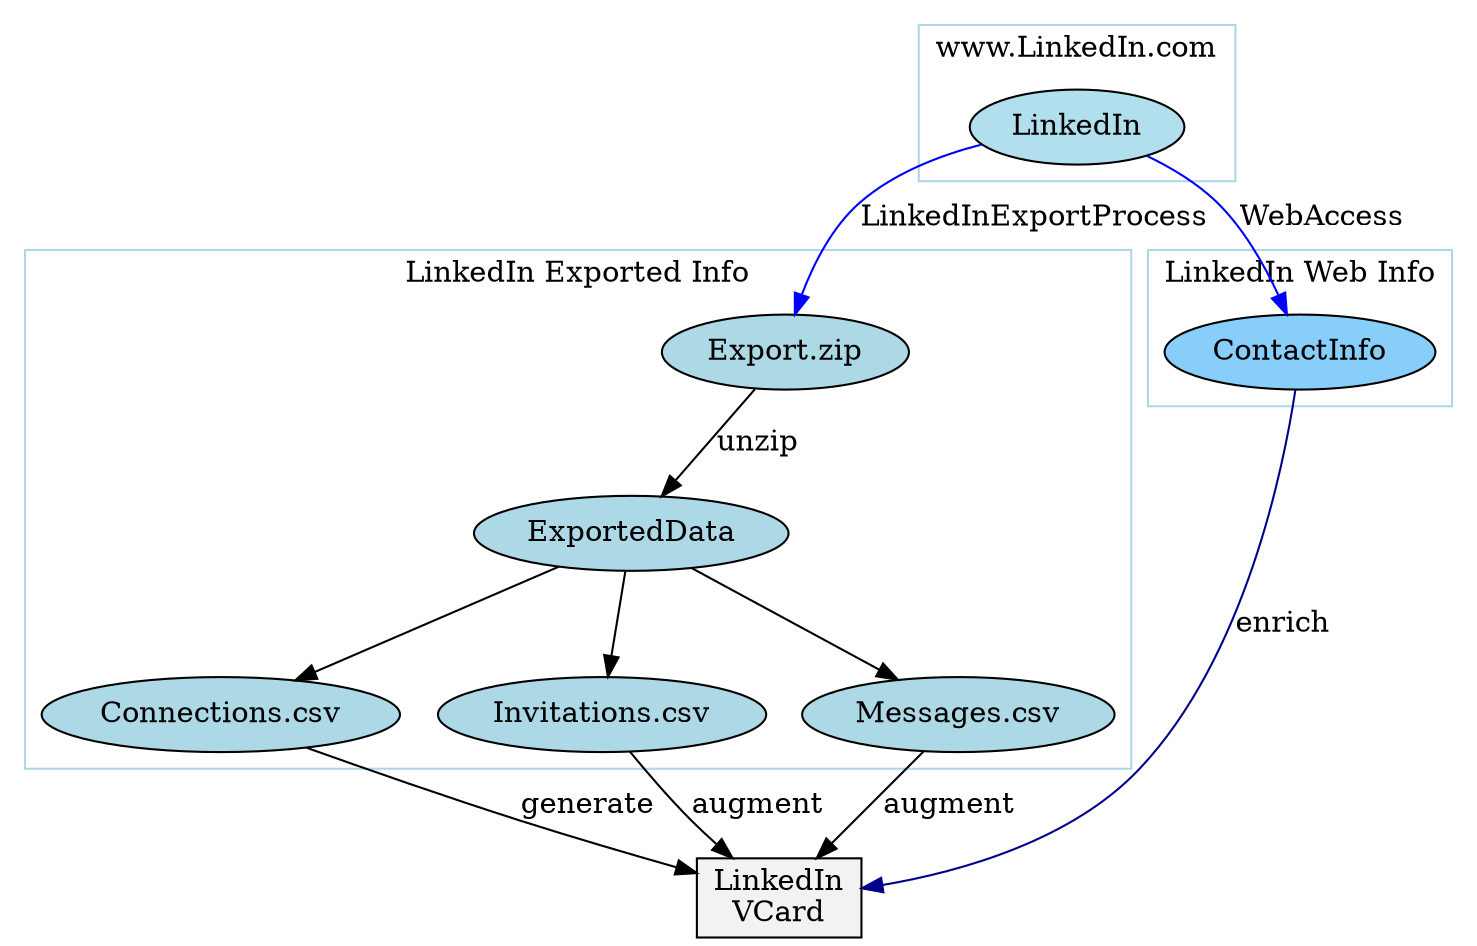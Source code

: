 digraph {
	graph [bb="0,0,700,446"];
	node [label="\N"];
	subgraph cluster_linkedin {
		graph [bb="436,363,588,438",
			color=lightblue,
			label="www.LinkedIn.com",
			lheight=0.21,
			lp="512,426.5",
			lwidth=1.89
		];
		LinkedIn	[fillcolor=lightblue2,
			height=0.5,
			pos="512,389",
			style=filled,
			width=1.4263];
	}
	subgraph cluster_exported {
		graph [bb="8,81,538,330",
			color=lightblue,
			label="LinkedIn Exported Info",
			lheight=0.21,
			lp="273,318.5",
			lwidth=2.31
		];
		"Export.zip"	[fillcolor=lightblue,
			height=0.5,
			pos="372,281",
			style=filled,
			width=1.6429];
		ExportedData	[fillcolor=lightblue,
			height=0.5,
			pos="298,194",
			style=filled,
			width=2.0943];
		"Export.zip" -> ExportedData	[label=unzip,
			lp="359,237.5",
			pos="e,312.59,211.76 357.38,263.21 346.54,250.75 331.58,233.57 319.39,219.57"];
		"Connections.csv"	[fillcolor=lightblue,
			height=0.5,
			pos="102,107",
			style=filled,
			width=2.3831];
		ExportedData -> "Connections.csv"	[pos="e,137.57,123.42 263.41,178 231.06,163.97 182.57,142.94 147.18,127.59"];
		"Invitations.csv"	[fillcolor=lightblue,
			height=0.5,
			pos="284,107",
			style=filled,
			width=2.1845];
		ExportedData -> "Invitations.csv"	[pos="e,286.83,125.18 295.17,175.8 293.25,164.16 290.68,148.55 288.49,135.24"];
		"Messages.csv"	[fillcolor=lightblue,
			height=0.5,
			pos="455,107",
			style=filled,
			width=2.0762];
		ExportedData -> "Messages.csv"	[pos="e,425.99,123.7 327.16,177.21 352.5,163.49 389.36,143.54 417,128.57"];
	}
	subgraph cluster_web {
		graph [bb="546,255,692,330",
			color=lightblue,
			label="LinkedIn Web Info",
			lheight=0.21,
			lp="619,318.5",
			lwidth=1.81
		];
		ContactInfo	[fillcolor=lightskyblue,
			height=0.5,
			pos="619,281",
			style=filled,
			width=1.8054];
	}
	LinkedIn -> "Export.zip"	[color=blue,
		label=LinkedInExportProcess,
		lp="491.5,345.5",
		pos="e,376.53,298.97 466.4,380.69 446.65,375.63 424.35,367.14 408,353 394.58,341.39 385.57,323.57 379.92,308.69"];
	LinkedIn -> ContactInfo	[color=blue,
		label=WebAccess,
		lp="629.5,345.5",
		pos="e,612.71,299.01 545.47,375.19 557.04,369.62 569.48,362.22 579,353 591.88,340.52 601.81,323 608.56,308.48"];
	VCard	[fillcolor=gray95,
		height=0.52778,
		label="LinkedIn
VCard",
		pos="369,19",
		shape=box,
		style=filled,
		width=1.0972];
	"Connections.csv" -> VCard	[label=generate,
		lp="277,63.5",
		pos="e,329.46,30.892 142.79,91.08 171.29,80.818 210.3,67.093 245,56 269.46,48.18 296.86,40.15 319.66,33.664"];
	"Invitations.csv" -> VCard	[label=augment,
		lp="359,63.5",
		pos="e,346.64,38.077 297.34,89.228 305.54,79.245 316.47,66.516 327,56 330.73,52.279 334.79,48.5 338.86,44.858"];
	"Messages.csv" -> VCard	[label=augment,
		lp="451,63.5",
		pos="e,387.02,38.015 438.42,89.418 425.87,76.866 408.41,59.409 394.14,45.142"];
	ContactInfo -> VCard	[color=darkblue,
		label=enrich,
		lp="611,150.5",
		pos="e,408.61,23.617 616.77,262.77 611.07,225.12 592.61,134.6 542,81 509.79,46.882 457.35,31.831 418.64,25.2"];
}
